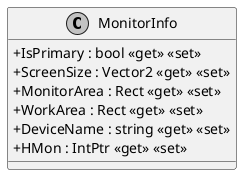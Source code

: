 @startuml
skinparam monochrome true
skinparam classAttributeIconSize 0

class MonitorInfo {
    + IsPrimary : bool <<get>> <<set>>
    + ScreenSize : Vector2 <<get>> <<set>>
    + MonitorArea : Rect <<get>> <<set>>
    + WorkArea : Rect <<get>> <<set>>
    + DeviceName : string <<get>> <<set>>
    + HMon : IntPtr <<get>> <<set>>
}

@enduml
